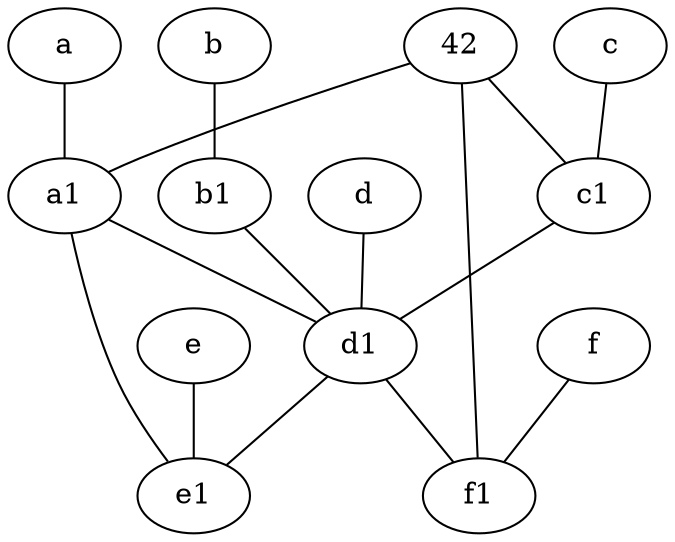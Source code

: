 graph {
	e1 [pos="7,7!"]
	c [pos="4.5,2!"]
	d [pos="2,5!"]
	42
	f [pos="3,9!"]
	f1 [pos="3,8!"]
	b1 [pos="9,4!"]
	e [pos="7,9!"]
	a [pos="8,2!"]
	c1 [pos="4.5,3!"]
	b [pos="10,4!"]
	d1 [pos="3,5!"]
	a1 [pos="8,3!"]
	b1 -- d1
	42 -- f1
	f -- f1
	d1 -- f1
	e -- e1
	c1 -- d1
	a -- a1
	c -- c1
	b -- b1
	d1 -- e1
	a1 -- d1
	42 -- a1
	a1 -- e1
	d -- d1
	42 -- c1
}

